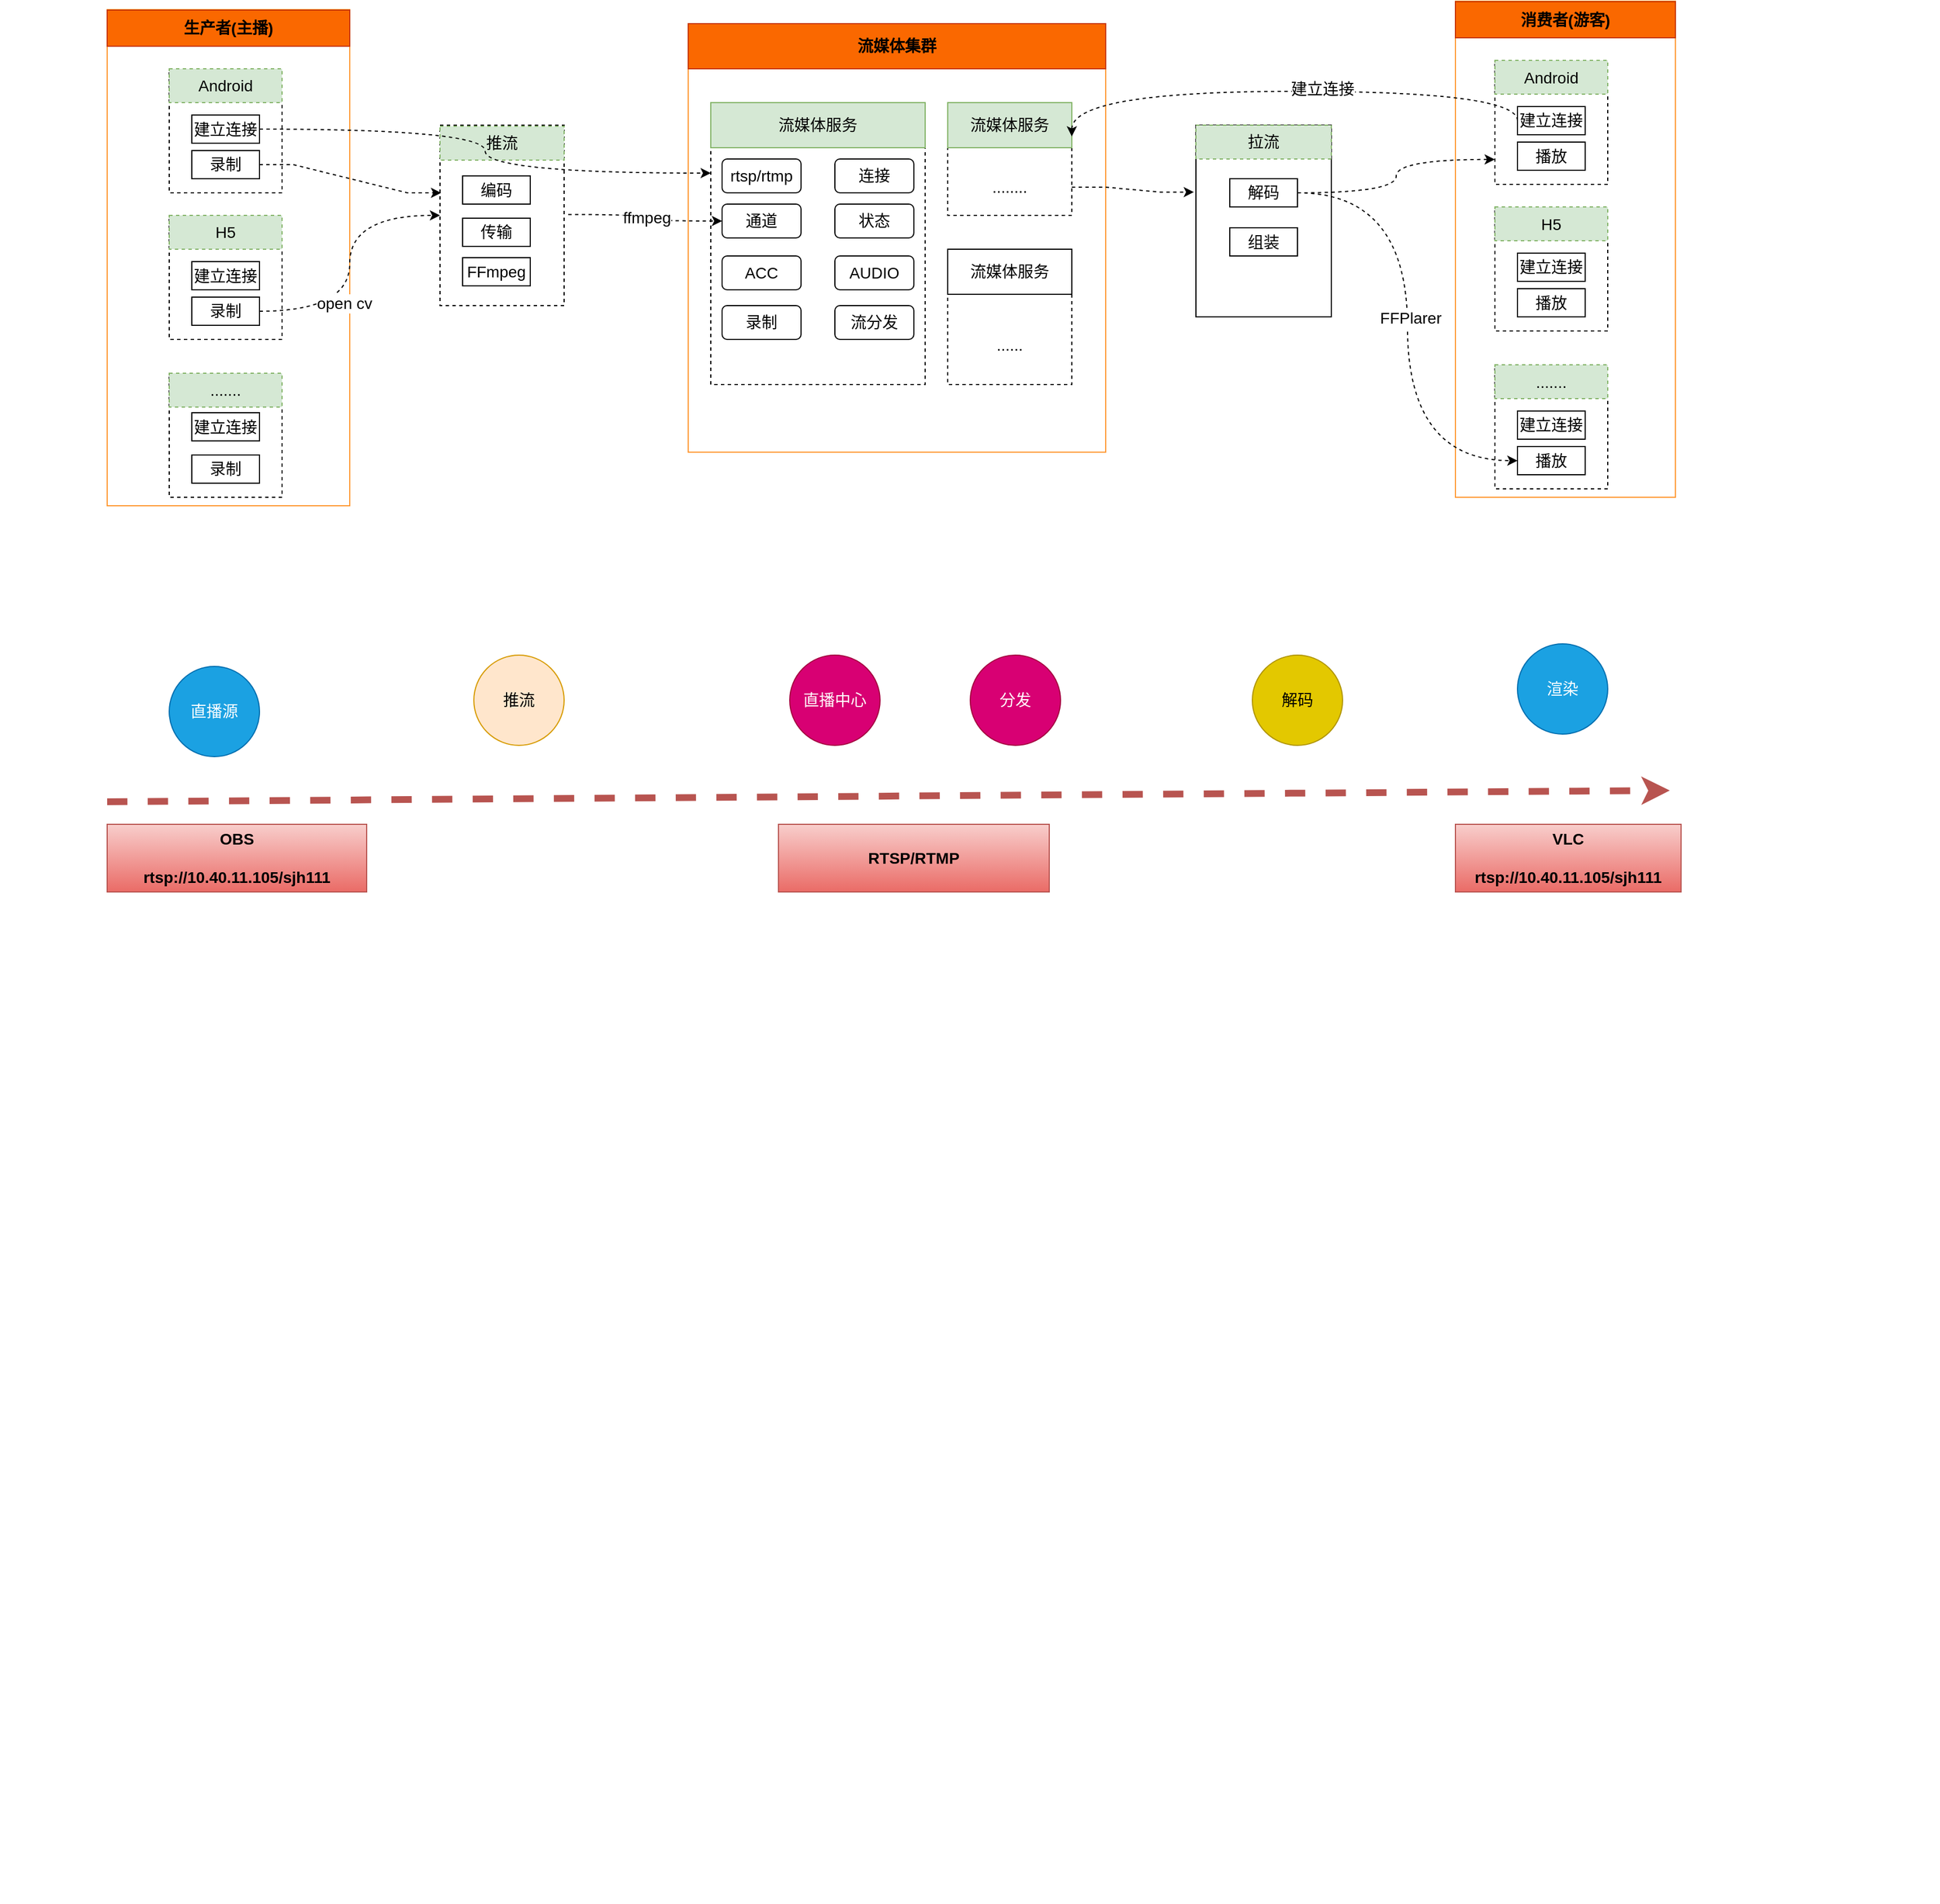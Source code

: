 <mxfile version="20.3.0" type="github">
  <diagram id="kTxz2f3oWA5v7mhp_rZz" name="第 1 页">
    <mxGraphModel dx="2351" dy="809" grid="1" gridSize="10" guides="1" tooltips="1" connect="1" arrows="1" fold="1" page="1" pageScale="1" pageWidth="850" pageHeight="1100" math="0" shadow="0">
      <root>
        <mxCell id="0" />
        <mxCell id="1" parent="0" />
        <mxCell id="1yzsQhWypgodVdBQaPRY-38" value="" style="rounded=0;whiteSpace=wrap;html=1;strokeColor=#FF9933;fontSize=14;" parent="1" vertex="1">
          <mxGeometry x="-235" y="167.5" width="215" height="440" as="geometry" />
        </mxCell>
        <mxCell id="1yzsQhWypgodVdBQaPRY-8" value="" style="verticalLabelPosition=bottom;verticalAlign=top;html=1;shape=mxgraph.basic.rect;fillColor2=none;strokeWidth=1;size=20;indent=5;strokeColor=#FF9933;fontSize=14;" parent="1" vertex="1">
          <mxGeometry x="280" y="180" width="370" height="380" as="geometry" />
        </mxCell>
        <mxCell id="1yzsQhWypgodVdBQaPRY-2" value="" style="rounded=0;whiteSpace=wrap;html=1;dashed=1;fontSize=14;" parent="1" vertex="1">
          <mxGeometry x="300" y="250" width="190" height="250" as="geometry" />
        </mxCell>
        <mxCell id="1yzsQhWypgodVdBQaPRY-3" value="流媒体服务" style="rounded=0;whiteSpace=wrap;html=1;fillColor=#d5e8d4;strokeColor=#82b366;fontSize=14;" parent="1" vertex="1">
          <mxGeometry x="300" y="250" width="190" height="40" as="geometry" />
        </mxCell>
        <mxCell id="1yzsQhWypgodVdBQaPRY-4" value="&lt;br style=&quot;font-size: 14px;&quot;&gt;&lt;br style=&quot;font-size: 14px;&quot;&gt;&lt;br style=&quot;font-size: 14px;&quot;&gt;......" style="rounded=0;whiteSpace=wrap;html=1;dashed=1;fontSize=14;" parent="1" vertex="1">
          <mxGeometry x="510" y="380" width="110" height="120" as="geometry" />
        </mxCell>
        <mxCell id="1yzsQhWypgodVdBQaPRY-5" value="流媒体服务" style="rounded=0;whiteSpace=wrap;html=1;fontSize=14;" parent="1" vertex="1">
          <mxGeometry x="510" y="380" width="110" height="40" as="geometry" />
        </mxCell>
        <mxCell id="1yzsQhWypgodVdBQaPRY-64" style="edgeStyle=entityRelationEdgeStyle;rounded=0;orthogonalLoop=1;jettySize=auto;html=1;exitX=1;exitY=0.75;exitDx=0;exitDy=0;entryX=-0.015;entryY=0.349;entryDx=0;entryDy=0;entryPerimeter=0;dashed=1;fontSize=14;" parent="1" source="1yzsQhWypgodVdBQaPRY-6" target="1yzsQhWypgodVdBQaPRY-15" edge="1">
          <mxGeometry relative="1" as="geometry" />
        </mxCell>
        <mxCell id="1yzsQhWypgodVdBQaPRY-6" value="&lt;br style=&quot;font-size: 14px;&quot;&gt;&lt;br style=&quot;font-size: 14px;&quot;&gt;&lt;br style=&quot;font-size: 14px;&quot;&gt;........" style="rounded=0;whiteSpace=wrap;html=1;dashed=1;fontSize=14;" parent="1" vertex="1">
          <mxGeometry x="510" y="250" width="110" height="100" as="geometry" />
        </mxCell>
        <mxCell id="1yzsQhWypgodVdBQaPRY-7" value="流媒体服务" style="rounded=0;whiteSpace=wrap;html=1;fillColor=#d5e8d4;strokeColor=#82b366;fontSize=14;" parent="1" vertex="1">
          <mxGeometry x="510" y="250" width="110" height="40" as="geometry" />
        </mxCell>
        <mxCell id="1yzsQhWypgodVdBQaPRY-9" value="rtsp/rtmp" style="rounded=1;whiteSpace=wrap;html=1;fontSize=14;" parent="1" vertex="1">
          <mxGeometry x="310" y="300" width="70" height="30" as="geometry" />
        </mxCell>
        <mxCell id="1yzsQhWypgodVdBQaPRY-10" value="连接" style="rounded=1;whiteSpace=wrap;html=1;fontSize=14;" parent="1" vertex="1">
          <mxGeometry x="410" y="300" width="70" height="30" as="geometry" />
        </mxCell>
        <mxCell id="1yzsQhWypgodVdBQaPRY-11" value="通道" style="rounded=1;whiteSpace=wrap;html=1;fontSize=14;" parent="1" vertex="1">
          <mxGeometry x="310" y="340" width="70" height="30" as="geometry" />
        </mxCell>
        <mxCell id="1yzsQhWypgodVdBQaPRY-12" value="状态" style="rounded=1;whiteSpace=wrap;html=1;fontSize=14;" parent="1" vertex="1">
          <mxGeometry x="410" y="340" width="70" height="30" as="geometry" />
        </mxCell>
        <mxCell id="1yzsQhWypgodVdBQaPRY-13" value="" style="verticalLabelPosition=bottom;verticalAlign=top;html=1;shape=mxgraph.basic.rect;fillColor2=none;strokeWidth=1;size=20;indent=5;dashed=1;fontSize=14;" parent="1" vertex="1">
          <mxGeometry x="60" y="270" width="110" height="160" as="geometry" />
        </mxCell>
        <mxCell id="1yzsQhWypgodVdBQaPRY-14" value="推流" style="rounded=0;whiteSpace=wrap;html=1;dashed=1;fillColor=#d5e8d4;strokeColor=#82b366;fontSize=14;" parent="1" vertex="1">
          <mxGeometry x="60" y="271" width="110" height="30" as="geometry" />
        </mxCell>
        <mxCell id="1yzsQhWypgodVdBQaPRY-15" value="" style="verticalLabelPosition=bottom;verticalAlign=top;html=1;shape=mxgraph.basic.rect;fillColor2=none;strokeWidth=1;size=20;indent=5;fontSize=14;" parent="1" vertex="1">
          <mxGeometry x="730" y="270" width="120" height="170" as="geometry" />
        </mxCell>
        <mxCell id="1yzsQhWypgodVdBQaPRY-16" value="拉流" style="rounded=0;whiteSpace=wrap;html=1;dashed=1;fillColor=#d5e8d4;strokeColor=#82b366;fontSize=14;" parent="1" vertex="1">
          <mxGeometry x="730" y="270" width="120" height="30" as="geometry" />
        </mxCell>
        <mxCell id="1yzsQhWypgodVdBQaPRY-19" value="" style="endArrow=classic;html=1;rounded=0;exitX=1.033;exitY=0.495;exitDx=0;exitDy=0;exitPerimeter=0;entryX=0;entryY=0.5;entryDx=0;entryDy=0;edgeStyle=orthogonalEdgeStyle;curved=1;dashed=1;fontSize=14;" parent="1" source="1yzsQhWypgodVdBQaPRY-13" target="1yzsQhWypgodVdBQaPRY-11" edge="1">
          <mxGeometry width="50" height="50" relative="1" as="geometry">
            <mxPoint x="50" y="420" as="sourcePoint" />
            <mxPoint x="100" y="370" as="targetPoint" />
          </mxGeometry>
        </mxCell>
        <mxCell id="1yzsQhWypgodVdBQaPRY-41" value="ffmpeg" style="edgeLabel;html=1;align=center;verticalAlign=middle;resizable=0;points=[];fontSize=14;" parent="1yzsQhWypgodVdBQaPRY-19" vertex="1" connectable="0">
          <mxGeometry x="-0.027" y="3" relative="1" as="geometry">
            <mxPoint as="offset" />
          </mxGeometry>
        </mxCell>
        <mxCell id="1yzsQhWypgodVdBQaPRY-20" value="" style="verticalLabelPosition=bottom;verticalAlign=top;html=1;shape=mxgraph.basic.rect;fillColor2=none;strokeWidth=1;size=20;indent=5;dashed=1;fontSize=14;" parent="1" vertex="1">
          <mxGeometry x="-180" y="220" width="100" height="110" as="geometry" />
        </mxCell>
        <mxCell id="1yzsQhWypgodVdBQaPRY-21" value="Android" style="rounded=0;whiteSpace=wrap;html=1;dashed=1;fillColor=#d5e8d4;strokeColor=#82b366;fontSize=14;" parent="1" vertex="1">
          <mxGeometry x="-180" y="220" width="100" height="30" as="geometry" />
        </mxCell>
        <mxCell id="1yzsQhWypgodVdBQaPRY-69" style="edgeStyle=orthogonalEdgeStyle;curved=1;rounded=0;orthogonalLoop=1;jettySize=auto;html=1;exitX=1;exitY=0.5;exitDx=0;exitDy=0;entryX=0;entryY=0.25;entryDx=0;entryDy=0;dashed=1;fontSize=14;" parent="1" source="1yzsQhWypgodVdBQaPRY-22" target="1yzsQhWypgodVdBQaPRY-2" edge="1">
          <mxGeometry relative="1" as="geometry" />
        </mxCell>
        <mxCell id="1yzsQhWypgodVdBQaPRY-22" value="建立连接" style="rounded=0;whiteSpace=wrap;html=1;fontSize=14;" parent="1" vertex="1">
          <mxGeometry x="-160" y="261" width="60" height="25" as="geometry" />
        </mxCell>
        <mxCell id="1yzsQhWypgodVdBQaPRY-34" style="edgeStyle=entityRelationEdgeStyle;rounded=0;orthogonalLoop=1;jettySize=auto;html=1;exitX=1;exitY=0.5;exitDx=0;exitDy=0;entryX=0.009;entryY=0.375;entryDx=0;entryDy=0;entryPerimeter=0;dashed=1;fontSize=14;" parent="1" source="1yzsQhWypgodVdBQaPRY-23" target="1yzsQhWypgodVdBQaPRY-13" edge="1">
          <mxGeometry relative="1" as="geometry" />
        </mxCell>
        <mxCell id="1yzsQhWypgodVdBQaPRY-23" value="录制" style="rounded=0;whiteSpace=wrap;html=1;fontSize=14;" parent="1" vertex="1">
          <mxGeometry x="-160" y="292.5" width="60" height="25" as="geometry" />
        </mxCell>
        <mxCell id="1yzsQhWypgodVdBQaPRY-24" value="" style="verticalLabelPosition=bottom;verticalAlign=top;html=1;shape=mxgraph.basic.rect;fillColor2=none;strokeWidth=1;size=20;indent=5;dashed=1;fontSize=14;" parent="1" vertex="1">
          <mxGeometry x="-180" y="350" width="100" height="110" as="geometry" />
        </mxCell>
        <mxCell id="1yzsQhWypgodVdBQaPRY-25" value="H5" style="rounded=0;whiteSpace=wrap;html=1;dashed=1;fillColor=#d5e8d4;strokeColor=#82b366;fontSize=14;" parent="1" vertex="1">
          <mxGeometry x="-180" y="350" width="100" height="30" as="geometry" />
        </mxCell>
        <mxCell id="1yzsQhWypgodVdBQaPRY-26" value="建立连接" style="rounded=0;whiteSpace=wrap;html=1;fontSize=14;" parent="1" vertex="1">
          <mxGeometry x="-160" y="391" width="60" height="25" as="geometry" />
        </mxCell>
        <mxCell id="1yzsQhWypgodVdBQaPRY-43" style="edgeStyle=orthogonalEdgeStyle;rounded=0;orthogonalLoop=1;jettySize=auto;html=1;exitX=1;exitY=0.5;exitDx=0;exitDy=0;dashed=1;curved=1;fontSize=14;" parent="1" source="1yzsQhWypgodVdBQaPRY-27" target="1yzsQhWypgodVdBQaPRY-13" edge="1">
          <mxGeometry relative="1" as="geometry" />
        </mxCell>
        <mxCell id="1yzsQhWypgodVdBQaPRY-44" value="open cv" style="edgeLabel;html=1;align=center;verticalAlign=middle;resizable=0;points=[];fontSize=14;" parent="1yzsQhWypgodVdBQaPRY-43" vertex="1" connectable="0">
          <mxGeometry x="-0.284" y="5" relative="1" as="geometry">
            <mxPoint as="offset" />
          </mxGeometry>
        </mxCell>
        <mxCell id="1yzsQhWypgodVdBQaPRY-27" value="录制" style="rounded=0;whiteSpace=wrap;html=1;fontSize=14;" parent="1" vertex="1">
          <mxGeometry x="-160" y="422.5" width="60" height="25" as="geometry" />
        </mxCell>
        <mxCell id="1yzsQhWypgodVdBQaPRY-28" value="" style="verticalLabelPosition=bottom;verticalAlign=top;html=1;shape=mxgraph.basic.rect;fillColor2=none;strokeWidth=1;size=20;indent=5;dashed=1;fontSize=14;" parent="1" vertex="1">
          <mxGeometry x="-180" y="490" width="100" height="110" as="geometry" />
        </mxCell>
        <mxCell id="1yzsQhWypgodVdBQaPRY-29" value="......." style="rounded=0;whiteSpace=wrap;html=1;dashed=1;fillColor=#d5e8d4;strokeColor=#82b366;fontSize=14;" parent="1" vertex="1">
          <mxGeometry x="-180" y="490" width="100" height="30" as="geometry" />
        </mxCell>
        <mxCell id="1yzsQhWypgodVdBQaPRY-30" value="建立连接" style="rounded=0;whiteSpace=wrap;html=1;fontSize=14;" parent="1" vertex="1">
          <mxGeometry x="-160" y="525" width="60" height="25" as="geometry" />
        </mxCell>
        <mxCell id="1yzsQhWypgodVdBQaPRY-31" value="录制" style="rounded=0;whiteSpace=wrap;html=1;fontSize=14;" parent="1" vertex="1">
          <mxGeometry x="-160" y="562.5" width="60" height="25" as="geometry" />
        </mxCell>
        <mxCell id="1yzsQhWypgodVdBQaPRY-36" value="编码" style="rounded=0;whiteSpace=wrap;html=1;fontSize=14;" parent="1" vertex="1">
          <mxGeometry x="80" y="315" width="60" height="25" as="geometry" />
        </mxCell>
        <mxCell id="1yzsQhWypgodVdBQaPRY-37" value="传输" style="rounded=0;whiteSpace=wrap;html=1;fontSize=14;" parent="1" vertex="1">
          <mxGeometry x="80" y="352.5" width="60" height="25" as="geometry" />
        </mxCell>
        <mxCell id="1yzsQhWypgodVdBQaPRY-39" value="生产者(主播)" style="rounded=0;whiteSpace=wrap;html=1;fillColor=#fa6800;strokeColor=#C73500;fontColor=#000000;fontSize=14;fontStyle=1" parent="1" vertex="1">
          <mxGeometry x="-235" y="168" width="215" height="32" as="geometry" />
        </mxCell>
        <mxCell id="1yzsQhWypgodVdBQaPRY-40" value="流媒体集群" style="rounded=0;whiteSpace=wrap;html=1;fillColor=#fa6800;strokeColor=#C73500;fontColor=#000000;fontSize=14;fontStyle=1" parent="1" vertex="1">
          <mxGeometry x="280" y="180" width="370" height="40" as="geometry" />
        </mxCell>
        <mxCell id="1yzsQhWypgodVdBQaPRY-42" value="FFmpeg" style="rounded=0;whiteSpace=wrap;html=1;fontSize=14;" parent="1" vertex="1">
          <mxGeometry x="80" y="387.5" width="60" height="25" as="geometry" />
        </mxCell>
        <mxCell id="1yzsQhWypgodVdBQaPRY-45" value="" style="rounded=0;whiteSpace=wrap;html=1;strokeColor=#FF9933;fontSize=14;" parent="1" vertex="1">
          <mxGeometry x="960" y="160" width="195" height="440" as="geometry" />
        </mxCell>
        <mxCell id="1yzsQhWypgodVdBQaPRY-46" value="" style="verticalLabelPosition=bottom;verticalAlign=top;html=1;shape=mxgraph.basic.rect;fillColor2=none;strokeWidth=1;size=20;indent=5;dashed=1;fontSize=14;" parent="1" vertex="1">
          <mxGeometry x="995" y="212.5" width="100" height="110" as="geometry" />
        </mxCell>
        <mxCell id="1yzsQhWypgodVdBQaPRY-47" value="Android" style="rounded=0;whiteSpace=wrap;html=1;dashed=1;fillColor=#d5e8d4;strokeColor=#82b366;fontSize=14;" parent="1" vertex="1">
          <mxGeometry x="995" y="212.5" width="100" height="30" as="geometry" />
        </mxCell>
        <mxCell id="1yzsQhWypgodVdBQaPRY-62" style="edgeStyle=orthogonalEdgeStyle;rounded=0;orthogonalLoop=1;jettySize=auto;html=1;exitX=0;exitY=0.5;exitDx=0;exitDy=0;entryX=1;entryY=0.75;entryDx=0;entryDy=0;dashed=1;fontSize=14;curved=1;" parent="1" source="1yzsQhWypgodVdBQaPRY-48" target="1yzsQhWypgodVdBQaPRY-7" edge="1">
          <mxGeometry relative="1" as="geometry">
            <Array as="points">
              <mxPoint x="1015" y="240" />
              <mxPoint x="620" y="240" />
            </Array>
          </mxGeometry>
        </mxCell>
        <mxCell id="1yzsQhWypgodVdBQaPRY-63" value="建立连接" style="edgeLabel;html=1;align=center;verticalAlign=middle;resizable=0;points=[];fontSize=14;" parent="1yzsQhWypgodVdBQaPRY-62" vertex="1" connectable="0">
          <mxGeometry x="-0.139" y="-2" relative="1" as="geometry">
            <mxPoint x="-1" as="offset" />
          </mxGeometry>
        </mxCell>
        <mxCell id="1yzsQhWypgodVdBQaPRY-48" value="建立连接" style="rounded=0;whiteSpace=wrap;html=1;fontSize=14;" parent="1" vertex="1">
          <mxGeometry x="1015" y="253.5" width="60" height="25" as="geometry" />
        </mxCell>
        <mxCell id="1yzsQhWypgodVdBQaPRY-49" value="播放" style="rounded=0;whiteSpace=wrap;html=1;fontSize=14;" parent="1" vertex="1">
          <mxGeometry x="1015" y="285" width="60" height="25" as="geometry" />
        </mxCell>
        <mxCell id="1yzsQhWypgodVdBQaPRY-50" value="" style="verticalLabelPosition=bottom;verticalAlign=top;html=1;shape=mxgraph.basic.rect;fillColor2=none;strokeWidth=1;size=20;indent=5;dashed=1;fontSize=14;" parent="1" vertex="1">
          <mxGeometry x="995" y="342.5" width="100" height="110" as="geometry" />
        </mxCell>
        <mxCell id="1yzsQhWypgodVdBQaPRY-51" value="H5" style="rounded=0;whiteSpace=wrap;html=1;dashed=1;fillColor=#d5e8d4;strokeColor=#82b366;fontSize=14;" parent="1" vertex="1">
          <mxGeometry x="995" y="342.5" width="100" height="30" as="geometry" />
        </mxCell>
        <mxCell id="1yzsQhWypgodVdBQaPRY-52" value="建立连接" style="rounded=0;whiteSpace=wrap;html=1;fontSize=14;" parent="1" vertex="1">
          <mxGeometry x="1015" y="383.5" width="60" height="25" as="geometry" />
        </mxCell>
        <mxCell id="1yzsQhWypgodVdBQaPRY-54" value="播放" style="rounded=0;whiteSpace=wrap;html=1;fontSize=14;" parent="1" vertex="1">
          <mxGeometry x="1015" y="415" width="60" height="25" as="geometry" />
        </mxCell>
        <mxCell id="1yzsQhWypgodVdBQaPRY-55" value="" style="verticalLabelPosition=bottom;verticalAlign=top;html=1;shape=mxgraph.basic.rect;fillColor2=none;strokeWidth=1;size=20;indent=5;dashed=1;fontSize=14;" parent="1" vertex="1">
          <mxGeometry x="995" y="482.5" width="100" height="110" as="geometry" />
        </mxCell>
        <mxCell id="1yzsQhWypgodVdBQaPRY-56" value="......." style="rounded=0;whiteSpace=wrap;html=1;dashed=1;fillColor=#d5e8d4;strokeColor=#82b366;fontSize=14;" parent="1" vertex="1">
          <mxGeometry x="995" y="482.5" width="100" height="30" as="geometry" />
        </mxCell>
        <mxCell id="1yzsQhWypgodVdBQaPRY-57" value="建立连接" style="rounded=0;whiteSpace=wrap;html=1;fontSize=14;" parent="1" vertex="1">
          <mxGeometry x="1015" y="523.5" width="60" height="25" as="geometry" />
        </mxCell>
        <mxCell id="1yzsQhWypgodVdBQaPRY-58" value="播放" style="rounded=0;whiteSpace=wrap;html=1;fontSize=14;" parent="1" vertex="1">
          <mxGeometry x="1015" y="555" width="60" height="25" as="geometry" />
        </mxCell>
        <mxCell id="1yzsQhWypgodVdBQaPRY-59" value="消费者(游客)" style="rounded=0;whiteSpace=wrap;html=1;fillColor=#fa6800;strokeColor=#C73500;fontColor=#000000;fontSize=14;fontStyle=1" parent="1" vertex="1">
          <mxGeometry x="960" y="160.5" width="195" height="32" as="geometry" />
        </mxCell>
        <mxCell id="1yzsQhWypgodVdBQaPRY-65" style="edgeStyle=orthogonalEdgeStyle;curved=1;rounded=0;orthogonalLoop=1;jettySize=auto;html=1;exitX=1;exitY=0.5;exitDx=0;exitDy=0;entryX=-0.001;entryY=0.799;entryDx=0;entryDy=0;entryPerimeter=0;dashed=1;fontSize=14;" parent="1" source="1yzsQhWypgodVdBQaPRY-60" target="1yzsQhWypgodVdBQaPRY-46" edge="1">
          <mxGeometry relative="1" as="geometry" />
        </mxCell>
        <mxCell id="1yzsQhWypgodVdBQaPRY-67" style="edgeStyle=orthogonalEdgeStyle;curved=1;rounded=0;orthogonalLoop=1;jettySize=auto;html=1;exitX=1;exitY=0.5;exitDx=0;exitDy=0;entryX=0;entryY=0.5;entryDx=0;entryDy=0;dashed=1;fontSize=14;exitPerimeter=0;" parent="1" source="1yzsQhWypgodVdBQaPRY-60" target="1yzsQhWypgodVdBQaPRY-58" edge="1">
          <mxGeometry relative="1" as="geometry" />
        </mxCell>
        <mxCell id="1yzsQhWypgodVdBQaPRY-81" value="FFPlarer" style="edgeLabel;html=1;align=center;verticalAlign=middle;resizable=0;points=[];fontSize=14;" parent="1yzsQhWypgodVdBQaPRY-67" vertex="1" connectable="0">
          <mxGeometry x="-0.039" y="2" relative="1" as="geometry">
            <mxPoint as="offset" />
          </mxGeometry>
        </mxCell>
        <mxCell id="1yzsQhWypgodVdBQaPRY-60" value="解码" style="rounded=0;whiteSpace=wrap;html=1;fontSize=14;" parent="1" vertex="1">
          <mxGeometry x="760" y="317.5" width="60" height="25" as="geometry" />
        </mxCell>
        <mxCell id="1yzsQhWypgodVdBQaPRY-61" value="组装" style="rounded=0;whiteSpace=wrap;html=1;fontSize=14;" parent="1" vertex="1">
          <mxGeometry x="760" y="361" width="60" height="25" as="geometry" />
        </mxCell>
        <mxCell id="1yzsQhWypgodVdBQaPRY-70" value="ACC" style="rounded=1;whiteSpace=wrap;html=1;fontSize=14;" parent="1" vertex="1">
          <mxGeometry x="310" y="386" width="70" height="30" as="geometry" />
        </mxCell>
        <mxCell id="1yzsQhWypgodVdBQaPRY-71" value="AUDIO" style="rounded=1;whiteSpace=wrap;html=1;fontSize=14;" parent="1" vertex="1">
          <mxGeometry x="410" y="386" width="70" height="30" as="geometry" />
        </mxCell>
        <mxCell id="1yzsQhWypgodVdBQaPRY-72" value="录制" style="rounded=1;whiteSpace=wrap;html=1;fontSize=14;" parent="1" vertex="1">
          <mxGeometry x="310" y="430" width="70" height="30" as="geometry" />
        </mxCell>
        <mxCell id="1yzsQhWypgodVdBQaPRY-73" value="" style="endArrow=classic;html=1;rounded=0;dashed=1;fontSize=14;curved=1;fillColor=#f8cecc;gradientColor=#ea6b66;strokeColor=#b85450;strokeWidth=6;" parent="1" edge="1">
          <mxGeometry relative="1" as="geometry">
            <mxPoint x="-235" y="870" as="sourcePoint" />
            <mxPoint x="1150" y="860" as="targetPoint" />
          </mxGeometry>
        </mxCell>
        <mxCell id="1yzsQhWypgodVdBQaPRY-76" value="&lt;b style=&quot;font-size: 14px;&quot;&gt;OBS&lt;br style=&quot;font-size: 14px;&quot;&gt;&lt;br style=&quot;font-size: 14px;&quot;&gt;rtsp://10.40.11.105/sjh111&lt;/b&gt;" style="rounded=0;whiteSpace=wrap;html=1;fontSize=14;fillColor=#f8cecc;gradientColor=#ea6b66;strokeColor=#b85450;" parent="1" vertex="1">
          <mxGeometry x="-235" y="890" width="230" height="60" as="geometry" />
        </mxCell>
        <mxCell id="1yzsQhWypgodVdBQaPRY-78" value="&lt;b style=&quot;font-size: 14px;&quot;&gt;RTSP/RTMP&lt;/b&gt;" style="rounded=0;whiteSpace=wrap;html=1;fontSize=14;fillColor=#f8cecc;gradientColor=#ea6b66;strokeColor=#b85450;" parent="1" vertex="1">
          <mxGeometry x="360" y="890" width="240" height="60" as="geometry" />
        </mxCell>
        <mxCell id="1yzsQhWypgodVdBQaPRY-79" value="&lt;b style=&quot;font-size: 14px;&quot;&gt;VLC&lt;br style=&quot;font-size: 14px;&quot;&gt;&lt;br style=&quot;font-size: 14px;&quot;&gt;rtsp://10.40.11.105/sjh111&lt;/b&gt;" style="rounded=0;whiteSpace=wrap;html=1;fontSize=14;fillColor=#f8cecc;gradientColor=#ea6b66;strokeColor=#b85450;align=center;" parent="1" vertex="1">
          <mxGeometry x="960" y="890" width="200" height="60" as="geometry" />
        </mxCell>
        <mxCell id="co7nEoDADY1FfvaxZvts-1" value="直播源" style="ellipse;whiteSpace=wrap;html=1;aspect=fixed;fillColor=#1ba1e2;fontColor=#ffffff;strokeColor=#006EAF;fontSize=14;" vertex="1" parent="1">
          <mxGeometry x="-180" y="750" width="80" height="80" as="geometry" />
        </mxCell>
        <mxCell id="co7nEoDADY1FfvaxZvts-2" value="推流" style="ellipse;whiteSpace=wrap;html=1;aspect=fixed;fillColor=#ffe6cc;strokeColor=#d79b00;fontSize=14;" vertex="1" parent="1">
          <mxGeometry x="90" y="740" width="80" height="80" as="geometry" />
        </mxCell>
        <mxCell id="co7nEoDADY1FfvaxZvts-3" value="直播中心" style="ellipse;whiteSpace=wrap;html=1;aspect=fixed;fillColor=#d80073;fontColor=#ffffff;strokeColor=#A50040;fontSize=14;" vertex="1" parent="1">
          <mxGeometry x="370" y="740" width="80" height="80" as="geometry" />
        </mxCell>
        <mxCell id="co7nEoDADY1FfvaxZvts-4" value="分发" style="ellipse;whiteSpace=wrap;html=1;aspect=fixed;fillColor=#d80073;fontColor=#ffffff;strokeColor=#A50040;fontSize=14;" vertex="1" parent="1">
          <mxGeometry x="530" y="740" width="80" height="80" as="geometry" />
        </mxCell>
        <mxCell id="co7nEoDADY1FfvaxZvts-5" value="解码" style="ellipse;whiteSpace=wrap;html=1;aspect=fixed;fillColor=#e3c800;fontColor=#000000;strokeColor=#B09500;fontSize=14;" vertex="1" parent="1">
          <mxGeometry x="780" y="740" width="80" height="80" as="geometry" />
        </mxCell>
        <mxCell id="co7nEoDADY1FfvaxZvts-6" value="渲染" style="ellipse;whiteSpace=wrap;html=1;aspect=fixed;fillColor=#1ba1e2;fontColor=#ffffff;strokeColor=#006EAF;fontSize=14;" vertex="1" parent="1">
          <mxGeometry x="1015" y="730" width="80" height="80" as="geometry" />
        </mxCell>
        <mxCell id="co7nEoDADY1FfvaxZvts-9" value="" style="shape=image;verticalLabelPosition=bottom;labelBackgroundColor=default;verticalAlign=top;aspect=fixed;imageAspect=0;image=https://help-static-aliyun-doc.aliyuncs.com/assets/img/zh-CN/5368049061/p171768.png;fontSize=14;" vertex="1" parent="1">
          <mxGeometry x="-330" y="1070" width="1718.09" height="776.44" as="geometry" />
        </mxCell>
        <mxCell id="co7nEoDADY1FfvaxZvts-10" value="流分发" style="rounded=1;whiteSpace=wrap;html=1;fontSize=14;" vertex="1" parent="1">
          <mxGeometry x="410" y="430" width="70" height="30" as="geometry" />
        </mxCell>
      </root>
    </mxGraphModel>
  </diagram>
</mxfile>
